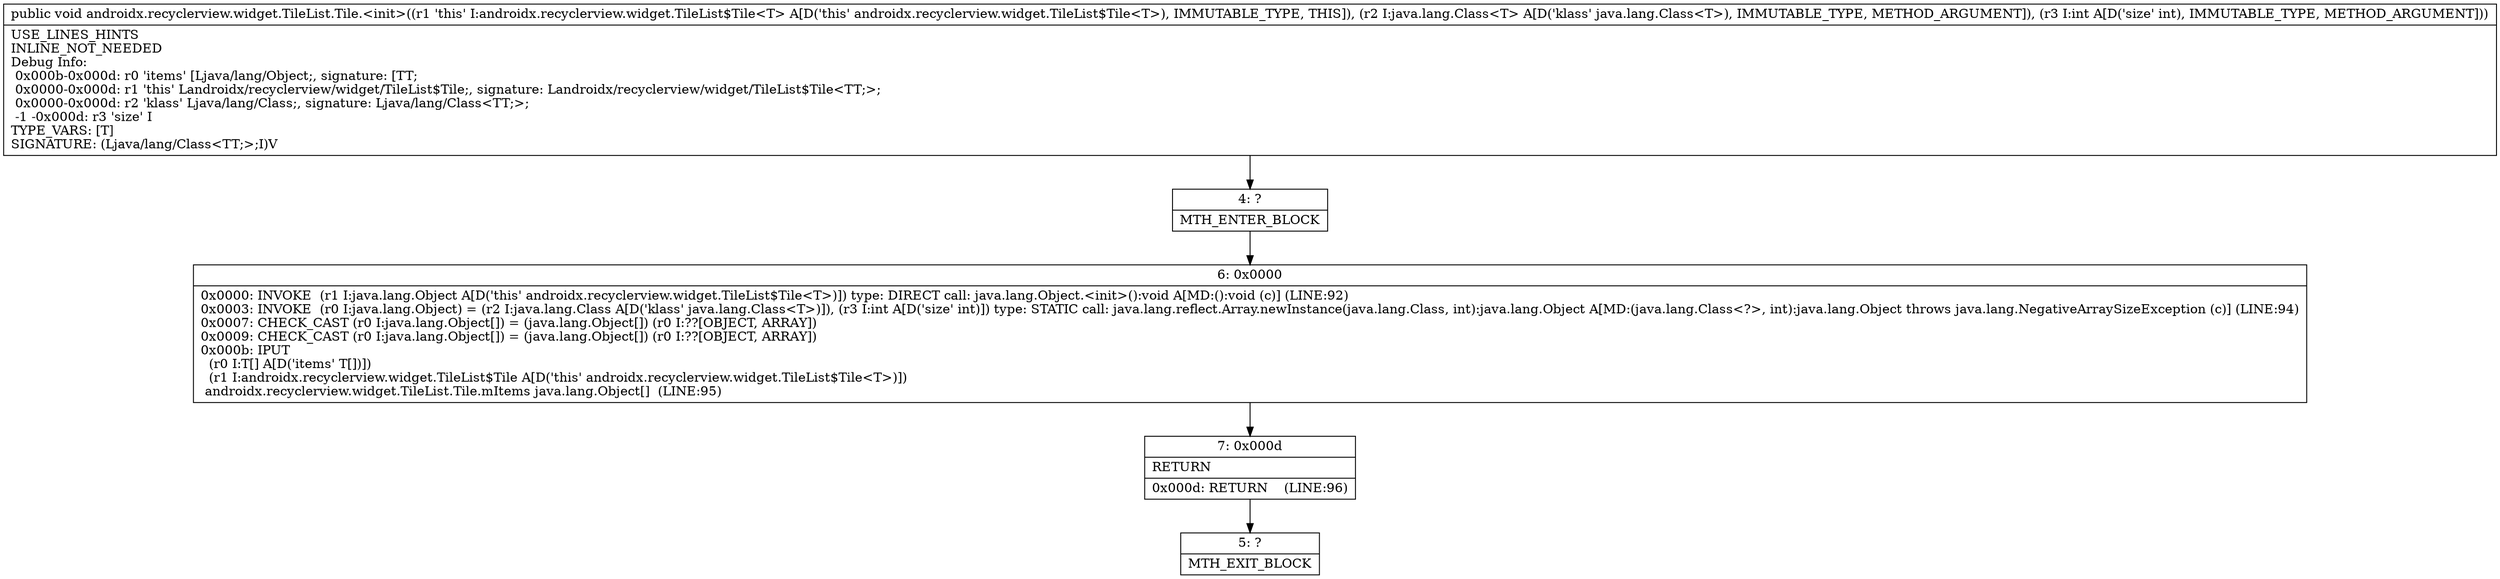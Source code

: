 digraph "CFG forandroidx.recyclerview.widget.TileList.Tile.\<init\>(Ljava\/lang\/Class;I)V" {
Node_4 [shape=record,label="{4\:\ ?|MTH_ENTER_BLOCK\l}"];
Node_6 [shape=record,label="{6\:\ 0x0000|0x0000: INVOKE  (r1 I:java.lang.Object A[D('this' androidx.recyclerview.widget.TileList$Tile\<T\>)]) type: DIRECT call: java.lang.Object.\<init\>():void A[MD:():void (c)] (LINE:92)\l0x0003: INVOKE  (r0 I:java.lang.Object) = (r2 I:java.lang.Class A[D('klass' java.lang.Class\<T\>)]), (r3 I:int A[D('size' int)]) type: STATIC call: java.lang.reflect.Array.newInstance(java.lang.Class, int):java.lang.Object A[MD:(java.lang.Class\<?\>, int):java.lang.Object throws java.lang.NegativeArraySizeException (c)] (LINE:94)\l0x0007: CHECK_CAST (r0 I:java.lang.Object[]) = (java.lang.Object[]) (r0 I:??[OBJECT, ARRAY]) \l0x0009: CHECK_CAST (r0 I:java.lang.Object[]) = (java.lang.Object[]) (r0 I:??[OBJECT, ARRAY]) \l0x000b: IPUT  \l  (r0 I:T[] A[D('items' T[])])\l  (r1 I:androidx.recyclerview.widget.TileList$Tile A[D('this' androidx.recyclerview.widget.TileList$Tile\<T\>)])\l androidx.recyclerview.widget.TileList.Tile.mItems java.lang.Object[]  (LINE:95)\l}"];
Node_7 [shape=record,label="{7\:\ 0x000d|RETURN\l|0x000d: RETURN    (LINE:96)\l}"];
Node_5 [shape=record,label="{5\:\ ?|MTH_EXIT_BLOCK\l}"];
MethodNode[shape=record,label="{public void androidx.recyclerview.widget.TileList.Tile.\<init\>((r1 'this' I:androidx.recyclerview.widget.TileList$Tile\<T\> A[D('this' androidx.recyclerview.widget.TileList$Tile\<T\>), IMMUTABLE_TYPE, THIS]), (r2 I:java.lang.Class\<T\> A[D('klass' java.lang.Class\<T\>), IMMUTABLE_TYPE, METHOD_ARGUMENT]), (r3 I:int A[D('size' int), IMMUTABLE_TYPE, METHOD_ARGUMENT]))  | USE_LINES_HINTS\lINLINE_NOT_NEEDED\lDebug Info:\l  0x000b\-0x000d: r0 'items' [Ljava\/lang\/Object;, signature: [TT;\l  0x0000\-0x000d: r1 'this' Landroidx\/recyclerview\/widget\/TileList$Tile;, signature: Landroidx\/recyclerview\/widget\/TileList$Tile\<TT;\>;\l  0x0000\-0x000d: r2 'klass' Ljava\/lang\/Class;, signature: Ljava\/lang\/Class\<TT;\>;\l  \-1 \-0x000d: r3 'size' I\lTYPE_VARS: [T]\lSIGNATURE: (Ljava\/lang\/Class\<TT;\>;I)V\l}"];
MethodNode -> Node_4;Node_4 -> Node_6;
Node_6 -> Node_7;
Node_7 -> Node_5;
}

